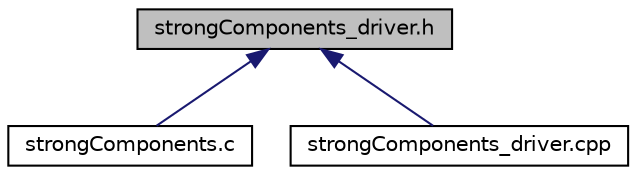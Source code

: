digraph "strongComponents_driver.h"
{
  edge [fontname="Helvetica",fontsize="10",labelfontname="Helvetica",labelfontsize="10"];
  node [fontname="Helvetica",fontsize="10",shape=record];
  Node5 [label="strongComponents_driver.h",height=0.2,width=0.4,color="black", fillcolor="grey75", style="filled", fontcolor="black"];
  Node5 -> Node6 [dir="back",color="midnightblue",fontsize="10",style="solid",fontname="Helvetica"];
  Node6 [label="strongComponents.c",height=0.2,width=0.4,color="black", fillcolor="white", style="filled",URL="$strongComponents_8c.html",tooltip="Connecting code with postgres. "];
  Node5 -> Node7 [dir="back",color="midnightblue",fontsize="10",style="solid",fontname="Helvetica"];
  Node7 [label="strongComponents_driver.cpp",height=0.2,width=0.4,color="black", fillcolor="white", style="filled",URL="$strongComponents__driver_8cpp.html"];
}
